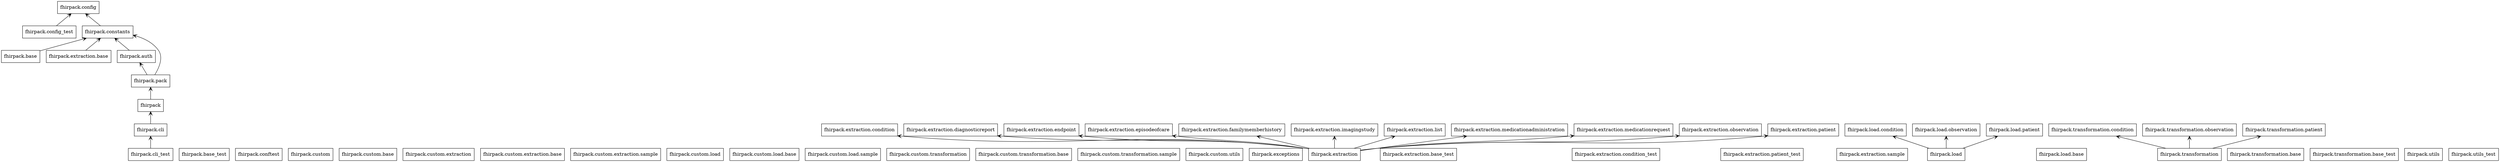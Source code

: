 digraph "packages_fhirpack" {
rankdir=BT
charset="utf-8"
"fhirpack" [color="black", label="fhirpack", shape="box", style="solid"];
"fhirpack.auth" [color="black", label="fhirpack.auth", shape="box", style="solid"];
"fhirpack.base" [color="black", label="fhirpack.base", shape="box", style="solid"];
"fhirpack.base_test" [color="black", label="fhirpack.base_test", shape="box", style="solid"];
"fhirpack.cli" [color="black", label="fhirpack.cli", shape="box", style="solid"];
"fhirpack.cli_test" [color="black", label="fhirpack.cli_test", shape="box", style="solid"];
"fhirpack.config" [color="black", label="fhirpack.config", shape="box", style="solid"];
"fhirpack.config_test" [color="black", label="fhirpack.config_test", shape="box", style="solid"];
"fhirpack.conftest" [color="black", label="fhirpack.conftest", shape="box", style="solid"];
"fhirpack.constants" [color="black", label="fhirpack.constants", shape="box", style="solid"];
"fhirpack.custom" [color="black", label="fhirpack.custom", shape="box", style="solid"];
"fhirpack.custom.base" [color="black", label="fhirpack.custom.base", shape="box", style="solid"];
"fhirpack.custom.extraction" [color="black", label="fhirpack.custom.extraction", shape="box", style="solid"];
"fhirpack.custom.extraction.base" [color="black", label="fhirpack.custom.extraction.base", shape="box", style="solid"];
"fhirpack.custom.extraction.sample" [color="black", label="fhirpack.custom.extraction.sample", shape="box", style="solid"];
"fhirpack.custom.load" [color="black", label="fhirpack.custom.load", shape="box", style="solid"];
"fhirpack.custom.load.base" [color="black", label="fhirpack.custom.load.base", shape="box", style="solid"];
"fhirpack.custom.load.sample" [color="black", label="fhirpack.custom.load.sample", shape="box", style="solid"];
"fhirpack.custom.transformation" [color="black", label="fhirpack.custom.transformation", shape="box", style="solid"];
"fhirpack.custom.transformation.base" [color="black", label="fhirpack.custom.transformation.base", shape="box", style="solid"];
"fhirpack.custom.transformation.sample" [color="black", label="fhirpack.custom.transformation.sample", shape="box", style="solid"];
"fhirpack.custom.utils" [color="black", label="fhirpack.custom.utils", shape="box", style="solid"];
"fhirpack.exceptions" [color="black", label="fhirpack.exceptions", shape="box", style="solid"];
"fhirpack.extraction" [color="black", label="fhirpack.extraction", shape="box", style="solid"];
"fhirpack.extraction.base" [color="black", label="fhirpack.extraction.base", shape="box", style="solid"];
"fhirpack.extraction.base_test" [color="black", label="fhirpack.extraction.base_test", shape="box", style="solid"];
"fhirpack.extraction.condition" [color="black", label="fhirpack.extraction.condition", shape="box", style="solid"];
"fhirpack.extraction.condition_test" [color="black", label="fhirpack.extraction.condition_test", shape="box", style="solid"];
"fhirpack.extraction.diagnosticreport" [color="black", label="fhirpack.extraction.diagnosticreport", shape="box", style="solid"];
"fhirpack.extraction.endpoint" [color="black", label="fhirpack.extraction.endpoint", shape="box", style="solid"];
"fhirpack.extraction.episodeofcare" [color="black", label="fhirpack.extraction.episodeofcare", shape="box", style="solid"];
"fhirpack.extraction.familymemberhistory" [color="black", label="fhirpack.extraction.familymemberhistory", shape="box", style="solid"];
"fhirpack.extraction.imagingstudy" [color="black", label="fhirpack.extraction.imagingstudy", shape="box", style="solid"];
"fhirpack.extraction.list" [color="black", label="fhirpack.extraction.list", shape="box", style="solid"];
"fhirpack.extraction.medicationadministration" [color="black", label="fhirpack.extraction.medicationadministration", shape="box", style="solid"];
"fhirpack.extraction.medicationrequest" [color="black", label="fhirpack.extraction.medicationrequest", shape="box", style="solid"];
"fhirpack.extraction.observation" [color="black", label="fhirpack.extraction.observation", shape="box", style="solid"];
"fhirpack.extraction.patient" [color="black", label="fhirpack.extraction.patient", shape="box", style="solid"];
"fhirpack.extraction.patient_test" [color="black", label="fhirpack.extraction.patient_test", shape="box", style="solid"];
"fhirpack.extraction.sample" [color="black", label="fhirpack.extraction.sample", shape="box", style="solid"];
"fhirpack.load" [color="black", label="fhirpack.load", shape="box", style="solid"];
"fhirpack.load.base" [color="black", label="fhirpack.load.base", shape="box", style="solid"];
"fhirpack.load.condition" [color="black", label="fhirpack.load.condition", shape="box", style="solid"];
"fhirpack.load.observation" [color="black", label="fhirpack.load.observation", shape="box", style="solid"];
"fhirpack.load.patient" [color="black", label="fhirpack.load.patient", shape="box", style="solid"];
"fhirpack.pack" [color="black", label="fhirpack.pack", shape="box", style="solid"];
"fhirpack.transformation" [color="black", label="fhirpack.transformation", shape="box", style="solid"];
"fhirpack.transformation.base" [color="black", label="fhirpack.transformation.base", shape="box", style="solid"];
"fhirpack.transformation.base_test" [color="black", label="fhirpack.transformation.base_test", shape="box", style="solid"];
"fhirpack.transformation.condition" [color="black", label="fhirpack.transformation.condition", shape="box", style="solid"];
"fhirpack.transformation.observation" [color="black", label="fhirpack.transformation.observation", shape="box", style="solid"];
"fhirpack.transformation.patient" [color="black", label="fhirpack.transformation.patient", shape="box", style="solid"];
"fhirpack.utils" [color="black", label="fhirpack.utils", shape="box", style="solid"];
"fhirpack.utils_test" [color="black", label="fhirpack.utils_test", shape="box", style="solid"];
"fhirpack" -> "fhirpack.pack" [arrowhead="open", arrowtail="none"];
"fhirpack.auth" -> "fhirpack.constants" [arrowhead="open", arrowtail="none"];
"fhirpack.base" -> "fhirpack.constants" [arrowhead="open", arrowtail="none"];
"fhirpack.cli" -> "fhirpack" [arrowhead="open", arrowtail="none"];
"fhirpack.cli_test" -> "fhirpack.cli" [arrowhead="open", arrowtail="none"];
"fhirpack.config_test" -> "fhirpack.config" [arrowhead="open", arrowtail="none"];
"fhirpack.constants" -> "fhirpack.config" [arrowhead="open", arrowtail="none"];
"fhirpack.extraction" -> "fhirpack.extraction.condition" [arrowhead="open", arrowtail="none"];
"fhirpack.extraction" -> "fhirpack.extraction.diagnosticreport" [arrowhead="open", arrowtail="none"];
"fhirpack.extraction" -> "fhirpack.extraction.endpoint" [arrowhead="open", arrowtail="none"];
"fhirpack.extraction" -> "fhirpack.extraction.episodeofcare" [arrowhead="open", arrowtail="none"];
"fhirpack.extraction" -> "fhirpack.extraction.familymemberhistory" [arrowhead="open", arrowtail="none"];
"fhirpack.extraction" -> "fhirpack.extraction.imagingstudy" [arrowhead="open", arrowtail="none"];
"fhirpack.extraction" -> "fhirpack.extraction.list" [arrowhead="open", arrowtail="none"];
"fhirpack.extraction" -> "fhirpack.extraction.medicationadministration" [arrowhead="open", arrowtail="none"];
"fhirpack.extraction" -> "fhirpack.extraction.medicationrequest" [arrowhead="open", arrowtail="none"];
"fhirpack.extraction" -> "fhirpack.extraction.observation" [arrowhead="open", arrowtail="none"];
"fhirpack.extraction" -> "fhirpack.extraction.patient" [arrowhead="open", arrowtail="none"];
"fhirpack.extraction.base" -> "fhirpack.constants" [arrowhead="open", arrowtail="none"];
"fhirpack.load" -> "fhirpack.load.condition" [arrowhead="open", arrowtail="none"];
"fhirpack.load" -> "fhirpack.load.observation" [arrowhead="open", arrowtail="none"];
"fhirpack.load" -> "fhirpack.load.patient" [arrowhead="open", arrowtail="none"];
"fhirpack.pack" -> "fhirpack.auth" [arrowhead="open", arrowtail="none"];
"fhirpack.pack" -> "fhirpack.constants" [arrowhead="open", arrowtail="none"];
"fhirpack.transformation" -> "fhirpack.transformation.condition" [arrowhead="open", arrowtail="none"];
"fhirpack.transformation" -> "fhirpack.transformation.observation" [arrowhead="open", arrowtail="none"];
"fhirpack.transformation" -> "fhirpack.transformation.patient" [arrowhead="open", arrowtail="none"];
}
